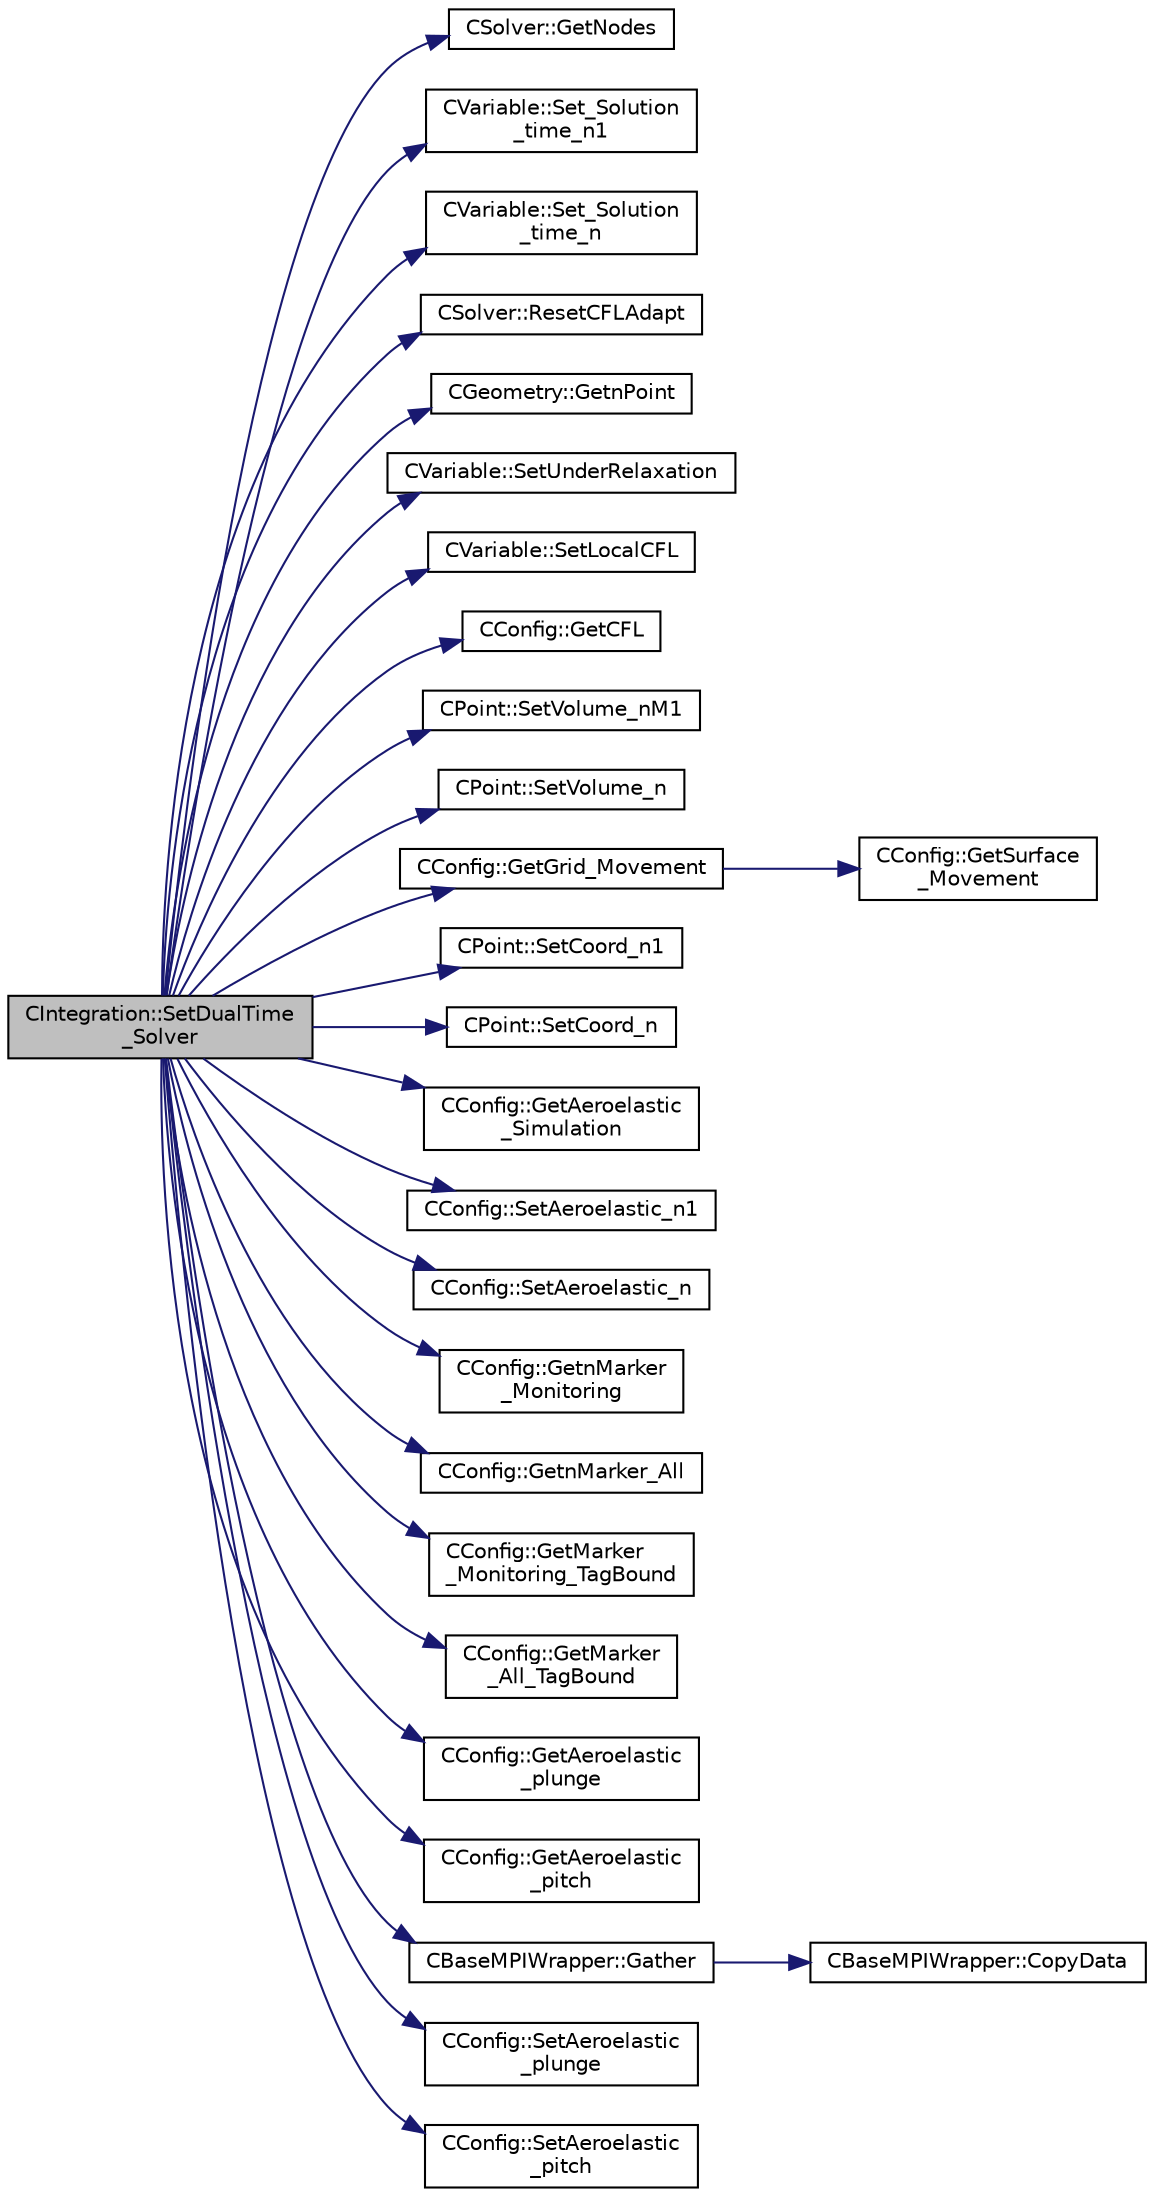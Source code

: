 digraph "CIntegration::SetDualTime_Solver"
{
  edge [fontname="Helvetica",fontsize="10",labelfontname="Helvetica",labelfontsize="10"];
  node [fontname="Helvetica",fontsize="10",shape=record];
  rankdir="LR";
  Node65 [label="CIntegration::SetDualTime\l_Solver",height=0.2,width=0.4,color="black", fillcolor="grey75", style="filled", fontcolor="black"];
  Node65 -> Node66 [color="midnightblue",fontsize="10",style="solid",fontname="Helvetica"];
  Node66 [label="CSolver::GetNodes",height=0.2,width=0.4,color="black", fillcolor="white", style="filled",URL="$class_c_solver.html#af3198e52a2ea377bb765647b5e697197",tooltip="Allow outside access to the nodes of the solver, containing conservatives, primitives, etc. "];
  Node65 -> Node67 [color="midnightblue",fontsize="10",style="solid",fontname="Helvetica"];
  Node67 [label="CVariable::Set_Solution\l_time_n1",height=0.2,width=0.4,color="black", fillcolor="white", style="filled",URL="$class_c_variable.html#a527a337871bb37c3bb2df40c2b946884",tooltip="Set the variable solution at time n-1. "];
  Node65 -> Node68 [color="midnightblue",fontsize="10",style="solid",fontname="Helvetica"];
  Node68 [label="CVariable::Set_Solution\l_time_n",height=0.2,width=0.4,color="black", fillcolor="white", style="filled",URL="$class_c_variable.html#abf55f051089ec13d9c0422ed3389a9dc",tooltip="Set the variable solution at time n. "];
  Node65 -> Node69 [color="midnightblue",fontsize="10",style="solid",fontname="Helvetica"];
  Node69 [label="CSolver::ResetCFLAdapt",height=0.2,width=0.4,color="black", fillcolor="white", style="filled",URL="$class_c_solver.html#af80681dac3e3fbb1c0e816322fe02b2b",tooltip="Reset the local CFL adaption variables. "];
  Node65 -> Node70 [color="midnightblue",fontsize="10",style="solid",fontname="Helvetica"];
  Node70 [label="CGeometry::GetnPoint",height=0.2,width=0.4,color="black", fillcolor="white", style="filled",URL="$class_c_geometry.html#aa68b666b38f4d2c7021736ae86940f44",tooltip="Get number of points. "];
  Node65 -> Node71 [color="midnightblue",fontsize="10",style="solid",fontname="Helvetica"];
  Node71 [label="CVariable::SetUnderRelaxation",height=0.2,width=0.4,color="black", fillcolor="white", style="filled",URL="$class_c_variable.html#a9b8011eec0bc306643d276db7fd39413",tooltip="Set the value of the under-relaxation parameter for the current control volume (CV). "];
  Node65 -> Node72 [color="midnightblue",fontsize="10",style="solid",fontname="Helvetica"];
  Node72 [label="CVariable::SetLocalCFL",height=0.2,width=0.4,color="black", fillcolor="white", style="filled",URL="$class_c_variable.html#a77d2f7f3fb35de75f915725662790060",tooltip="Set the value of the local CFL number for the current control volume (CV). "];
  Node65 -> Node73 [color="midnightblue",fontsize="10",style="solid",fontname="Helvetica"];
  Node73 [label="CConfig::GetCFL",height=0.2,width=0.4,color="black", fillcolor="white", style="filled",URL="$class_c_config.html#a5a509e57de00494a1cb92e011c1c0dbc",tooltip="Get the Courant Friedrich Levi number for each grid. "];
  Node65 -> Node74 [color="midnightblue",fontsize="10",style="solid",fontname="Helvetica"];
  Node74 [label="CPoint::SetVolume_nM1",height=0.2,width=0.4,color="black", fillcolor="white", style="filled",URL="$class_c_point.html#a79ecc2a84c9b991d4d57e883c4d086d5",tooltip="Set the volume of the control volume at time n+1. "];
  Node65 -> Node75 [color="midnightblue",fontsize="10",style="solid",fontname="Helvetica"];
  Node75 [label="CPoint::SetVolume_n",height=0.2,width=0.4,color="black", fillcolor="white", style="filled",URL="$class_c_point.html#a72a57731b5e2b1d312144f7c41ff689e",tooltip="Set the volume of the control volume at time n. "];
  Node65 -> Node76 [color="midnightblue",fontsize="10",style="solid",fontname="Helvetica"];
  Node76 [label="CConfig::GetGrid_Movement",height=0.2,width=0.4,color="black", fillcolor="white", style="filled",URL="$class_c_config.html#a65f49bf3888539804cc0ceac28a32923",tooltip="Get information about the grid movement. "];
  Node76 -> Node77 [color="midnightblue",fontsize="10",style="solid",fontname="Helvetica"];
  Node77 [label="CConfig::GetSurface\l_Movement",height=0.2,width=0.4,color="black", fillcolor="white", style="filled",URL="$class_c_config.html#a67dbc09d0ad95072023d7f356333d6c8",tooltip="Get information about deforming markers. "];
  Node65 -> Node78 [color="midnightblue",fontsize="10",style="solid",fontname="Helvetica"];
  Node78 [label="CPoint::SetCoord_n1",height=0.2,width=0.4,color="black", fillcolor="white", style="filled",URL="$class_c_point.html#a2c58dcd1503e1157f5afc7c9200743eb",tooltip="Set the coordinates of the control volume at time n-1 to the ones in Coord_n. "];
  Node65 -> Node79 [color="midnightblue",fontsize="10",style="solid",fontname="Helvetica"];
  Node79 [label="CPoint::SetCoord_n",height=0.2,width=0.4,color="black", fillcolor="white", style="filled",URL="$class_c_point.html#ac99bf9bb160e4f7bee37d7cc29d17b3c",tooltip="Set the coordinates of the control volume at time n to the ones in Coord. "];
  Node65 -> Node80 [color="midnightblue",fontsize="10",style="solid",fontname="Helvetica"];
  Node80 [label="CConfig::GetAeroelastic\l_Simulation",height=0.2,width=0.4,color="black", fillcolor="white", style="filled",URL="$class_c_config.html#a5e201a02b845a33f967cbcd3f462018a",tooltip="Get information about the aeroelastic simulation. "];
  Node65 -> Node81 [color="midnightblue",fontsize="10",style="solid",fontname="Helvetica"];
  Node81 [label="CConfig::SetAeroelastic_n1",height=0.2,width=0.4,color="black", fillcolor="white", style="filled",URL="$class_c_config.html#a32f6495cb4c1b1b6dd6d94a661bc9818",tooltip="Value of Aeroelastic solution coordinate at time n-1 from time n. "];
  Node65 -> Node82 [color="midnightblue",fontsize="10",style="solid",fontname="Helvetica"];
  Node82 [label="CConfig::SetAeroelastic_n",height=0.2,width=0.4,color="black", fillcolor="white", style="filled",URL="$class_c_config.html#a732fbb3aa0665472f8397c3f42534b30",tooltip="Value of Aeroelastic solution coordinate at time n from time n+1. "];
  Node65 -> Node83 [color="midnightblue",fontsize="10",style="solid",fontname="Helvetica"];
  Node83 [label="CConfig::GetnMarker\l_Monitoring",height=0.2,width=0.4,color="black", fillcolor="white", style="filled",URL="$class_c_config.html#a62a92b26c1300323f4a4a035ec19af1a",tooltip="Get the total number of monitoring markers. "];
  Node65 -> Node84 [color="midnightblue",fontsize="10",style="solid",fontname="Helvetica"];
  Node84 [label="CConfig::GetnMarker_All",height=0.2,width=0.4,color="black", fillcolor="white", style="filled",URL="$class_c_config.html#a300c4884edfc0c2acf395036439004f4",tooltip="Get the total number of boundary markers including send/receive domains. "];
  Node65 -> Node85 [color="midnightblue",fontsize="10",style="solid",fontname="Helvetica"];
  Node85 [label="CConfig::GetMarker\l_Monitoring_TagBound",height=0.2,width=0.4,color="black", fillcolor="white", style="filled",URL="$class_c_config.html#a5bf47083eec0b00543d3d8c387f41ab2",tooltip="Get the name of the surface defined in the geometry file. "];
  Node65 -> Node86 [color="midnightblue",fontsize="10",style="solid",fontname="Helvetica"];
  Node86 [label="CConfig::GetMarker\l_All_TagBound",height=0.2,width=0.4,color="black", fillcolor="white", style="filled",URL="$class_c_config.html#a967e969a3beb24bb6e57d7036af003be",tooltip="Get the index of the surface defined in the geometry file. "];
  Node65 -> Node87 [color="midnightblue",fontsize="10",style="solid",fontname="Helvetica"];
  Node87 [label="CConfig::GetAeroelastic\l_plunge",height=0.2,width=0.4,color="black", fillcolor="white", style="filled",URL="$class_c_config.html#aa28d5164af585f7a1f3fa702fa044a2d",tooltip="Value of plunging coordinate. "];
  Node65 -> Node88 [color="midnightblue",fontsize="10",style="solid",fontname="Helvetica"];
  Node88 [label="CConfig::GetAeroelastic\l_pitch",height=0.2,width=0.4,color="black", fillcolor="white", style="filled",URL="$class_c_config.html#a57928a763b6b5f41e2dac1992596138d",tooltip="Value of pitching coordinate. "];
  Node65 -> Node89 [color="midnightblue",fontsize="10",style="solid",fontname="Helvetica"];
  Node89 [label="CBaseMPIWrapper::Gather",height=0.2,width=0.4,color="black", fillcolor="white", style="filled",URL="$class_c_base_m_p_i_wrapper.html#a39e59958c13f7fefc74062ba2ff149f1"];
  Node89 -> Node90 [color="midnightblue",fontsize="10",style="solid",fontname="Helvetica"];
  Node90 [label="CBaseMPIWrapper::CopyData",height=0.2,width=0.4,color="black", fillcolor="white", style="filled",URL="$class_c_base_m_p_i_wrapper.html#a4725cc1dd65b161b483e812a538a5e36"];
  Node65 -> Node91 [color="midnightblue",fontsize="10",style="solid",fontname="Helvetica"];
  Node91 [label="CConfig::SetAeroelastic\l_plunge",height=0.2,width=0.4,color="black", fillcolor="white", style="filled",URL="$class_c_config.html#a265f87e00ba2ed387f084082c7f6d1cb",tooltip="Value of plunging coordinate. "];
  Node65 -> Node92 [color="midnightblue",fontsize="10",style="solid",fontname="Helvetica"];
  Node92 [label="CConfig::SetAeroelastic\l_pitch",height=0.2,width=0.4,color="black", fillcolor="white", style="filled",URL="$class_c_config.html#a9ba428baa92dc36b447d424450a49b1a",tooltip="Value of pitching coordinate. "];
}
